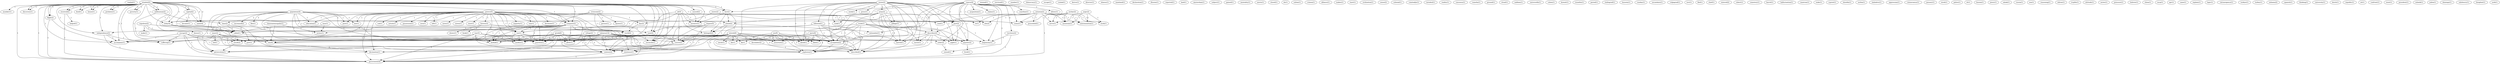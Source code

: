 digraph G {
  cambel [ label="cambel(1)" ];
  population [ label="population(4)" ];
  increased [ label="increased(2)" ];
  flee [ label="flee(1)" ];
  law [ label="law(1)" ];
  post [ label="post(1)" ];
  education [ label="education(1)" ];
  use [ label="use(2)" ];
  conquest [ label="conquest(2)" ];
  use [ label="use(1)" ];
  port [ label="port(1)" ];
  result [ label="result(2)" ];
  forbad [ label="forbad(1)" ];
  allow [ label="allow(1)" ];
  persecution [ label="persecution(1)" ];
  exodus [ label="exodus(1)" ];
  practice [ label="practice(1)" ];
  existed [ label="existed(1)" ];
  survived [ label="survived(1)" ];
  number [ label="number(1)" ];
  democracy [ label="democracy(1)" ];
  istanbul [ label="istanbul(1)" ];
  caused [ label="caused(2)" ];
  moniker [ label="moniker(1)" ];
  discovery [ label="discovery(1)" ];
  millennium [ label="millennium(2)" ];
  capital [ label="capital(2)" ];
  feed [ label="feed(1)" ];
  house [ label="house(1)" ];
  name [ label="name(4)" ];
  poverty [ label="poverty(1)" ];
  today [ label="today(4)" ];
  received [ label="received(2)" ];
  flight [ label="flight(2)" ];
  independence [ label="independence(3)" ];
  predates [ label="predates(1)" ];
  fact [ label="fact(2)" ];
  instance [ label="instance(1)" ];
  called [ label="called(1)" ];
  accompany [ label="accompany(1)" ];
  suffering [ label="suffering(1)" ];
  century [ label="century(2)" ];
  year [ label="year(2)" ];
  reconcile [ label="reconcile(1)" ];
  government [ label="government(4)" ];
  escape [ label="escape(1)" ];
  ciudad [ label="ciudad(1)" ];
  refuge [ label="refuge(2)" ];
  existence [ label="existence(1)" ];
  derive [ label="derive(1)" ];
  director [ label="director(1)" ];
  moise [ label="moise(2)" ];
  army [ label="army(2)" ];
  pillage [ label="pillage(1)" ];
  week [ label="week(1)" ];
  press [ label="press(1)" ];
  followed [ label="followed(1)" ];
  took [ label="took(1)" ];
  part [ label="part(2)" ];
  describes [ label="describes(2)" ];
  night [ label="night(1)" ];
  terror [ label="terror(1)" ];
  hatred [ label="hatred(1)" ];
  quarter [ label="quarter(2)" ];
  libel [ label="libel(1)" ];
  blood [ label="blood(1)" ];
  occupation [ label="occupation(2)" ];
  described [ label="described(1)" ];
  explosion [ label="explosion(1)" ];
  ohanus [ label="ohanus(1)" ];
  greece [ label="greece(5)" ];
  article [ label="article(1)" ];
  possession [ label="possession(1)" ];
  sera [ label="sera(1)" ];
  left [ label="left(1)" ];
  news [ label="news(1)" ];
  uiowa [ label="uiowa(1)" ];
  edu [ label="edu(2)" ];
  history [ label="history(2)" ];
  re [ label="re(1)" ];
  day [ label="day(2)" ];
  exist [ label="exist(1)" ];
  majority [ label="majority(1)" ];
  way [ label="way(1)" ];
  time [ label="time(2)" ];
  decimate [ label="decimate(1)" ];
  zuma [ label="zuma(1)" ];
  soil [ label="soil(1)" ];
  world [ label="world(4)" ];
  city [ label="city(4)" ];
  decimation [ label="decimation(1)" ];
  mainland [ label="mainland(1)" ];
  declaration [ label="declaration(1)" ];
  illusion [ label="illusion(1)" ];
  reported [ label="reported(1)" ];
  land [ label="land(1)" ];
  amsterdam [ label="amsterdam(1)" ];
  subject [ label="subject(1)" ];
  gained [ label="gained(1)" ];
  exists [ label="exists(2)" ];
  soul [ label="soul(1)" ];
  mentality [ label="mentality(1)" ];
  azeris [ label="azeris(1)" ];
  closed [ label="closed(1)" ];
  du [ label="du(1)" ];
  sultan [ label="sultan(1)" ];
  crimea [ label="crimea(1)" ];
  alliance [ label="alliance(1)" ];
  makes [ label="makes(1)" ];
  start [ label="start(1)" ];
  civilization [ label="civilization(1)" ];
  cyprus [ label="cyprus(4)" ];
  territory [ label="territory(2)" ];
  order [ label="order(2)" ];
  acquisition [ label="acquisition(1)" ];
  claims [ label="claims(1)" ];
  owned [ label="owned(1)" ];
  coastline [ label="coastline(1)" ];
  allows [ label="allows(1)" ];
  island [ label="island(2)" ];
  belonged [ label="belonged(2)" ];
  course [ label="course(2)" ];
  rationalize [ label="rationalize(1)" ];
  hegemony [ label="hegemony(1)" ];
  sense [ label="sense(2)" ];
  colonial [ label="colonial(1)" ];
  everyone [ label="everyone(2)" ];
  knows [ label="knows(1)" ];
  persist [ label="persist(1)" ];
  comitadjis [ label="comitadjis(1)" ];
  armenia [ label="armenia(2)" ];
  proceeded [ label="proceeded(1)" ];
  work [ label="work(1)" ];
  mountain [ label="mountain(1)" ];
  serve [ label="serve(1)" ];
  extermination [ label="extermination(1)" ];
  istanbul [ label="istanbul(2)" ];
  instabul [ label="instabul(1)" ];
  reality [ label="reality(1)" ];
  caucasus [ label="caucasus(1)" ];
  rumelia [ label="rumelia(1)" ];
  ground [ label="ground(1)" ];
  book [ label="book(1)" ];
  shows [ label="shows(1)" ];
  ritual [ label="ritual(1)" ];
  saddam [ label="saddam(1)" ];
  universelle [ label="universelle(1)" ];
  cohen [ label="cohen(1)" ];
  kuwait [ label="kuwait(1)" ];
  became [ label="became(1)" ];
  israelite [ label="israelite(1)" ];
  period [ label="period(1)" ];
  ecole [ label="ecole(1)" ];
  stalingrad [ label="stalingrad(1)" ];
  hussein [ label="hussein(1)" ];
  sunday [ label="sunday(1)" ];
  secondaire [ label="secondaire(1)" ];
  volgagrad [ label="volgagrad(1)" ];
  tovi [ label="tovi(1)" ];
  napoleon [ label="napoleon(2)" ];
  make [ label="make(1)" ];
  doesn [ label="doesn(1)" ];
  writes [ label="writes(1)" ];
  fled [ label="fled(1)" ];
  chief [ label="chief(1)" ];
  entered [ label="entered(2)" ];
  helped [ label="helped(1)" ];
  robert [ label="robert(1)" ];
  cemetery [ label="cemetery(1)" ];
  izmir [ label="izmir(2)" ];
  led [ label="led(1)" ];
  barrel [ label="barrel(1)" ];
  hallucination [ label="hallucination(1)" ];
  mantran [ label="mantran(1)" ];
  wake [ label="wake(1)" ];
  cypriot [ label="cypriot(1)" ];
  shouldn [ label="shouldn(1)" ];
  mau [ label="mau(1)" ];
  serbia [ label="serbia(1)" ];
  zimbabve [ label="zimbabve(1)" ];
  appressian [ label="appressian(1)" ];
  wieneramus [ label="wieneramus(1)" ];
  january [ label="january(1)" ];
  stock [ label="stock(1)" ];
  police [ label="police(1)" ];
  rh [ label="rh(1)" ];
  bosnia [ label="bosnia(1)" ];
  jewry [ label="jewry(1)" ];
  sahak [ label="sahak(1)" ];
  serdar [ label="serdar(2)" ];
  russia [ label="russia(1)" ];
  sea [ label="sea(1)" ];
  europe [ label="europe(2)" ];
  jewish [ label="jewish(6)" ];
  fin [ label="fin(1)" ];
  dix [ label="dix(1)" ];
  siecle [ label="siecle(1)" ];
  structure [ label="structure(1)" ];
  reasoning [ label="reasoning(1)" ];
  edirne [ label="edirne(1)" ];
  lived [ label="lived(1)" ];
  aiu [ label="aiu(9)" ];
  trujillo [ label="trujillo(1)" ];
  attitude [ label="attitude(1)" ];
  series [ label="series(1)" ];
  pressure [ label="pressure(1)" ];
  hebrew [ label="hebrew(1)" ];
  china [ label="china(1)" ];
  paris [ label="paris(6)" ];
  uucp [ label="uucp(1)" ];
  apr [ label="apr(1)" ];
  came [ label="came(1)" ];
  explain [ label="explain(1)" ];
  logic [ label="logic(1)" ];
  intransigence [ label="intransigence(1)" ];
  ad [ label="ad(3)" ];
  war [ label="war(3)" ];
  argic [ label="argic(2)" ];
  turkiye [ label="turkiye(1)" ];
  turkey [ label="turkey(1)" ];
  nehama [ label="nehama(2)" ];
  spanish [ label="spanish(1)" ];
  salonica [ label="salonica(14)" ];
  thinking [ label="thinking(1)" ];
  university [ label="university(1)" ];
  konstantinoupolis [ label="konstantinoupolis(1)" ];
  greek [ label="greek(6)" ];
  dutch [ label="dutch(1)" ];
  empire [ label="empire(5)" ];
  republic [ label="republic(1)" ];
  sit [ label="sit(1)" ];
  confront [ label="confront(1)" ];
  went [ label="went(1)" ];
  president [ label="president(1)" ];
  selanik [ label="selanik(1)" ];
  december [ label="december(2)" ];
  judea [ label="judea(1)" ];
  domingo [ label="domingo(1)" ];
  salisburry [ label="salisburry(1)" ];
  benghiat [ label="benghiat(1)" ];
  york [ label="york(1)" ];
  population -> increased [ label="2" ];
  population -> flee [ label="2" ];
  population -> law [ label="1" ];
  population -> post [ label="1" ];
  population -> education [ label="1" ];
  population -> use [ label="1" ];
  population -> conquest [ label="1" ];
  population -> use [ label="1" ];
  population -> port [ label="2" ];
  population -> result [ label="2" ];
  population -> forbad [ label="1" ];
  population -> allow [ label="1" ];
  population -> persecution [ label="2" ];
  population -> exodus [ label="1" ];
  population -> practice [ label="1" ];
  istanbul -> caused [ label="1" ];
  istanbul -> moniker [ label="1" ];
  istanbul -> discovery [ label="1" ];
  istanbul -> millennium [ label="1" ];
  istanbul -> capital [ label="1" ];
  istanbul -> feed [ label="1" ];
  istanbul -> house [ label="1" ];
  istanbul -> name [ label="2" ];
  istanbul -> poverty [ label="1" ];
  istanbul -> today [ label="1" ];
  istanbul -> received [ label="1" ];
  istanbul -> flight [ label="1" ];
  istanbul -> conquest [ label="1" ];
  istanbul -> independence [ label="1" ];
  istanbul -> predates [ label="1" ];
  istanbul -> fact [ label="1" ];
  istanbul -> instance [ label="1" ];
  istanbul -> called [ label="1" ];
  istanbul -> accompany [ label="1" ];
  istanbul -> suffering [ label="1" ];
  istanbul -> century [ label="1" ];
  istanbul -> year [ label="1" ];
  istanbul -> reconcile [ label="1" ];
  istanbul -> government [ label="1" ];
  refuge -> result [ label="1" ];
  refuge -> existence [ label="1" ];
  refuge -> century [ label="1" ];
  moise -> army [ label="1" ];
  moise -> pillage [ label="1" ];
  moise -> week [ label="1" ];
  moise -> press [ label="1" ];
  moise -> followed [ label="1" ];
  moise -> took [ label="1" ];
  moise -> part [ label="1" ];
  moise -> describes [ label="2" ];
  moise -> night [ label="1" ];
  moise -> terror [ label="1" ];
  moise -> hatred [ label="1" ];
  moise -> quarter [ label="1" ];
  moise -> libel [ label="1" ];
  moise -> blood [ label="1" ];
  moise -> occupation [ label="1" ];
  moise -> described [ label="1" ];
  moise -> explosion [ label="1" ];
  greece -> article [ label="1" ];
  greece -> possession [ label="1" ];
  greece -> sera [ label="1" ];
  greece -> left [ label="1" ];
  greece -> law [ label="1" ];
  greece -> news [ label="1" ];
  greece -> uiowa [ label="1" ];
  greece -> edu [ label="1" ];
  greece -> history [ label="1" ];
  greece -> post [ label="1" ];
  greece -> education [ label="1" ];
  greece -> re [ label="1" ];
  greece -> use [ label="1" ];
  greece -> day [ label="1" ];
  greece -> conquest [ label="1" ];
  greece -> exist [ label="1" ];
  greece -> majority [ label="1" ];
  greece -> way [ label="1" ];
  greece -> time [ label="1" ];
  greece -> decimate [ label="1" ];
  greece -> use [ label="1" ];
  greece -> zuma [ label="1" ];
  greece -> soil [ label="1" ];
  greece -> forbad [ label="1" ];
  greece -> allow [ label="1" ];
  greece -> exodus [ label="1" ];
  greece -> occupation [ label="1" ];
  greece -> world [ label="1" ];
  greece -> city [ label="1" ];
  greece -> government [ label="1" ];
  greece -> practice [ label="1" ];
  greece -> decimation [ label="1" ];
  army -> pillage [ label="1" ];
  army -> took [ label="1" ];
  army -> part [ label="1" ];
  army -> night [ label="1" ];
  army -> hatred [ label="1" ];
  army -> quarter [ label="1" ];
  army -> occupation [ label="1" ];
  army -> described [ label="1" ];
  army -> explosion [ label="1" ];
  exists -> soul [ label="1" ];
  exists -> day [ label="1" ];
  cyprus -> edu [ label="1" ];
  cyprus -> part [ label="1" ];
  cyprus -> re [ label="1" ];
  cyprus -> territory [ label="2" ];
  cyprus -> order [ label="1" ];
  cyprus -> acquisition [ label="1" ];
  cyprus -> claims [ label="1" ];
  cyprus -> owned [ label="1" ];
  cyprus -> zuma [ label="1" ];
  cyprus -> coastline [ label="1" ];
  cyprus -> fact [ label="1" ];
  cyprus -> allows [ label="1" ];
  cyprus -> island [ label="1" ];
  cyprus -> belonged [ label="1" ];
  cyprus -> course [ label="1" ];
  cyprus -> rationalize [ label="1" ];
  cyprus -> hegemony [ label="1" ];
  cyprus -> government [ label="1" ];
  everyone -> today [ label="1" ];
  everyone -> knows [ label="1" ];
  everyone -> persist [ label="1" ];
  everyone -> called [ label="1" ];
  everyone -> world [ label="1" ];
  armenia -> soul [ label="1" ];
  armenia -> edu [ label="1" ];
  armenia -> re [ label="1" ];
  armenia -> proceeded [ label="1" ];
  armenia -> today [ label="1" ];
  armenia -> zuma [ label="1" ];
  armenia -> work [ label="1" ];
  armenia -> mountain [ label="1" ];
  armenia -> serve [ label="1" ];
  armenia -> extermination [ label="1" ];
  istanbul -> discovery [ label="1" ];
  istanbul -> millennium [ label="1" ];
  istanbul -> capital [ label="1" ];
  istanbul -> feed [ label="1" ];
  istanbul -> house [ label="1" ];
  istanbul -> name [ label="2" ];
  istanbul -> poverty [ label="1" ];
  istanbul -> today [ label="1" ];
  istanbul -> received [ label="1" ];
  istanbul -> flight [ label="1" ];
  istanbul -> conquest [ label="1" ];
  istanbul -> independence [ label="1" ];
  istanbul -> predates [ label="1" ];
  istanbul -> fact [ label="1" ];
  istanbul -> instance [ label="1" ];
  istanbul -> called [ label="1" ];
  istanbul -> accompany [ label="1" ];
  istanbul -> suffering [ label="1" ];
  istanbul -> century [ label="1" ];
  istanbul -> year [ label="1" ];
  istanbul -> reconcile [ label="1" ];
  istanbul -> government [ label="1" ];
  history -> book [ label="1" ];
  history -> shows [ label="1" ];
  history -> world [ label="1" ];
  followed -> use [ label="1" ];
  followed -> hatred [ label="1" ];
  followed -> use [ label="1" ];
  followed -> occupation [ label="1" ];
  followed -> described [ label="1" ];
  followed -> explosion [ label="1" ];
  millennium -> time [ label="1" ];
  millennium -> city [ label="1" ];
  part -> describes [ label="1" ];
  part -> night [ label="1" ];
  part -> quarter [ label="1" ];
  part -> hegemony [ label="1" ];
  capital -> became [ label="1" ];
  capital -> name [ label="1" ];
  capital -> called [ label="1" ];
  ecole -> describes [ label="1" ];
  ecole -> terror [ label="1" ];
  ecole -> hatred [ label="1" ];
  ecole -> libel [ label="1" ];
  ecole -> blood [ label="1" ];
  ecole -> occupation [ label="1" ];
  ecole -> described [ label="1" ];
  ecole -> explosion [ label="1" ];
  describes -> night [ label="1" ];
  describes -> terror [ label="1" ];
  describes -> hatred [ label="1" ];
  describes -> quarter [ label="1" ];
  describes -> occupation [ label="1" ];
  describes -> described [ label="1" ];
  describes -> explosion [ label="1" ];
  use -> order [ label="1" ];
  use -> forbad [ label="1" ];
  use -> exodus [ label="1" ];
  use -> practice [ label="1" ];
  napoleon -> called [ label="1" ];
  napoleon -> make [ label="1" ];
  napoleon -> doesn [ label="1" ];
  napoleon -> writes [ label="1" ];
  day -> world [ label="1" ];
  today -> called [ label="2" ];
  today -> year [ label="1" ];
  today -> city [ label="1" ];
  territory -> hegemony [ label="1" ];
  territory -> government [ label="1" ];
  received -> helped [ label="1" ];
  received -> government [ label="1" ];
  flight -> accompany [ label="1" ];
  flight -> government [ label="1" ];
  conquest -> independence [ label="1" ];
  conquest -> use [ label="1" ];
  conquest -> accompany [ label="1" ];
  conquest -> forbad [ label="1" ];
  conquest -> suffering [ label="1" ];
  conquest -> allow [ label="1" ];
  conquest -> exodus [ label="1" ];
  conquest -> century [ label="1" ];
  conquest -> government [ label="1" ];
  conquest -> practice [ label="1" ];
  izmir -> led [ label="1" ];
  izmir -> port [ label="1" ];
  izmir -> result [ label="1" ];
  izmir -> course [ label="1" ];
  izmir -> persecution [ label="1" ];
  izmir -> existence [ label="1" ];
  izmir -> century [ label="1" ];
  order -> owned [ label="1" ];
  mau -> called [ label="1" ];
  mau -> writes [ label="1" ];
  time -> called [ label="1" ];
  time -> occupation [ label="1" ];
  time -> decimation [ label="1" ];
  independence -> accompany [ label="1" ];
  independence -> suffering [ label="1" ];
  independence -> government [ label="1" ];
  serdar -> zuma [ label="1" ];
  serdar -> work [ label="1" ];
  serdar -> mountain [ label="1" ];
  serdar -> serve [ label="1" ];
  serdar -> extermination [ label="1" ];
  europe -> port [ label="1" ];
  europe -> result [ label="1" ];
  europe -> accompany [ label="1" ];
  europe -> suffering [ label="1" ];
  europe -> persecution [ label="1" ];
  europe -> century [ label="1" ];
  europe -> government [ label="1" ];
  use -> forbad [ label="1" ];
  use -> exodus [ label="1" ];
  use -> practice [ label="1" ];
  jewish -> quarter [ label="1" ];
  jewish -> fin [ label="1" ];
  jewish -> dix [ label="1" ];
  jewish -> libel [ label="1" ];
  jewish -> port [ label="1" ];
  jewish -> result [ label="1" ];
  jewish -> siecle [ label="1" ];
  jewish -> structure [ label="1" ];
  jewish -> blood [ label="1" ];
  jewish -> course [ label="1" ];
  jewish -> forbad [ label="2" ];
  jewish -> allow [ label="2" ];
  jewish -> persecution [ label="1" ];
  jewish -> existence [ label="1" ];
  jewish -> exodus [ label="2" ];
  jewish -> occupation [ label="2" ];
  jewish -> century [ label="1" ];
  jewish -> described [ label="2" ];
  jewish -> practice [ label="2" ];
  jewish -> explosion [ label="2" ];
  quarter -> lived [ label="1" ];
  aiu -> fin [ label="3" ];
  aiu -> dix [ label="3" ];
  aiu -> libel [ label="2" ];
  aiu -> siecle [ label="3" ];
  aiu -> structure [ label="3" ];
  aiu -> blood [ label="2" ];
  aiu -> occupation [ label="2" ];
  aiu -> described [ label="2" ];
  aiu -> explosion [ label="2" ];
  fact -> instance [ label="1" ];
  fact -> island [ label="1" ];
  fact -> belonged [ label="1" ];
  fact -> course [ label="1" ];
  result -> persecution [ label="1" ];
  paris -> structure [ label="1" ];
  paris -> blood [ label="1" ];
  paris -> occupation [ label="1" ];
  paris -> described [ label="1" ];
  paris -> explosion [ label="1" ];
  ad -> instance [ label="1" ];
  ad -> called [ label="1" ];
  ad -> island [ label="1" ];
  ad -> belonged [ label="1" ];
  ad -> course [ label="1" ];
  ad -> reconcile [ label="1" ];
  ad -> writes [ label="1" ];
  war -> accompany [ label="1" ];
  war -> forbad [ label="2" ];
  war -> suffering [ label="1" ];
  war -> allow [ label="2" ];
  war -> exodus [ label="2" ];
  war -> century [ label="1" ];
  war -> government [ label="1" ];
  war -> practice [ label="2" ];
  argic -> work [ label="1" ];
  argic -> mountain [ label="1" ];
  argic -> serve [ label="1" ];
  argic -> extermination [ label="1" ];
  called -> city [ label="1" ];
  island -> belonged [ label="1" ];
  island -> course [ label="1" ];
  island -> rationalize [ label="1" ];
  salonica -> course [ label="1" ];
  salonica -> forbad [ label="2" ];
  salonica -> allow [ label="2" ];
  salonica -> persecution [ label="1" ];
  salonica -> existence [ label="1" ];
  salonica -> exodus [ label="2" ];
  salonica -> occupation [ label="3" ];
  salonica -> century [ label="1" ];
  salonica -> described [ label="2" ];
  salonica -> city [ label="1" ];
  salonica -> practice [ label="2" ];
  salonica -> decimation [ label="1" ];
  salonica -> explosion [ label="2" ];
  belonged -> course [ label="1" ];
  course -> existence [ label="1" ];
  course -> century [ label="1" ];
  konstantinoupolis -> city [ label="1" ];
  konstantinoupolis -> writes [ label="1" ];
  greek -> forbad [ label="2" ];
  greek -> allow [ label="2" ];
  greek -> exodus [ label="2" ];
  greek -> occupation [ label="3" ];
  greek -> hegemony [ label="3" ];
  greek -> described [ label="2" ];
  greek -> city [ label="1" ];
  greek -> government [ label="3" ];
  greek -> practice [ label="2" ];
  greek -> decimation [ label="1" ];
  greek -> explosion [ label="2" ];
  empire -> existence [ label="1" ];
  empire -> century [ label="2" ];
  empire -> year [ label="1" ];
  empire -> government [ label="1" ];
  occupation -> described [ label="1" ];
  occupation -> explosion [ label="1" ];
  world -> reconcile [ label="1" ];
  world -> practice [ label="1" ];
  century -> government [ label="1" ];
  december -> explosion [ label="1" ];
  city -> decimation [ label="1" ];
}
